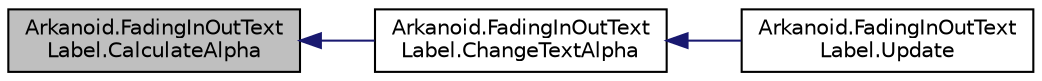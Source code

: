 digraph "Arkanoid.FadingInOutTextLabel.CalculateAlpha"
{
 // INTERACTIVE_SVG=YES
  edge [fontname="Helvetica",fontsize="10",labelfontname="Helvetica",labelfontsize="10"];
  node [fontname="Helvetica",fontsize="10",shape=record];
  rankdir="LR";
  Node6 [label="Arkanoid.FadingInOutText\lLabel.CalculateAlpha",height=0.2,width=0.4,color="black", fillcolor="grey75", style="filled", fontcolor="black"];
  Node6 -> Node7 [dir="back",color="midnightblue",fontsize="10",style="solid",fontname="Helvetica"];
  Node7 [label="Arkanoid.FadingInOutText\lLabel.ChangeTextAlpha",height=0.2,width=0.4,color="black", fillcolor="white", style="filled",URL="$class_arkanoid_1_1_fading_in_out_text_label.html#a6828381feecc65683284cf82e001c5ec"];
  Node7 -> Node8 [dir="back",color="midnightblue",fontsize="10",style="solid",fontname="Helvetica"];
  Node8 [label="Arkanoid.FadingInOutText\lLabel.Update",height=0.2,width=0.4,color="black", fillcolor="white", style="filled",URL="$class_arkanoid_1_1_fading_in_out_text_label.html#a4585f9ee0097a2a8cfe9d74409265851",tooltip="Function invoked every frame "];
}
